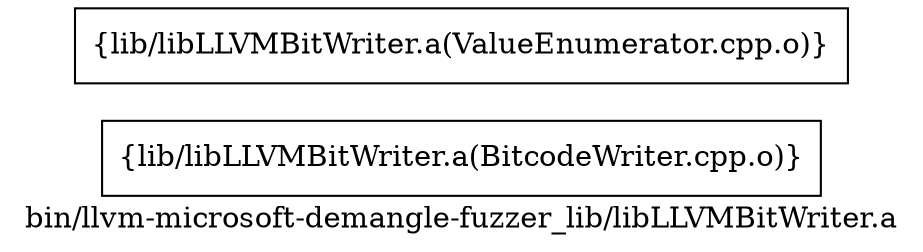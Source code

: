 digraph "bin/llvm-microsoft-demangle-fuzzer_lib/libLLVMBitWriter.a" {
	label="bin/llvm-microsoft-demangle-fuzzer_lib/libLLVMBitWriter.a";
	rankdir=LR;

	Node0x557820d54228 [shape=record,shape=box,group=0,label="{lib/libLLVMBitWriter.a(BitcodeWriter.cpp.o)}"];
	Node0x557820d52f68 [shape=record,shape=box,group=0,label="{lib/libLLVMBitWriter.a(ValueEnumerator.cpp.o)}"];
}
